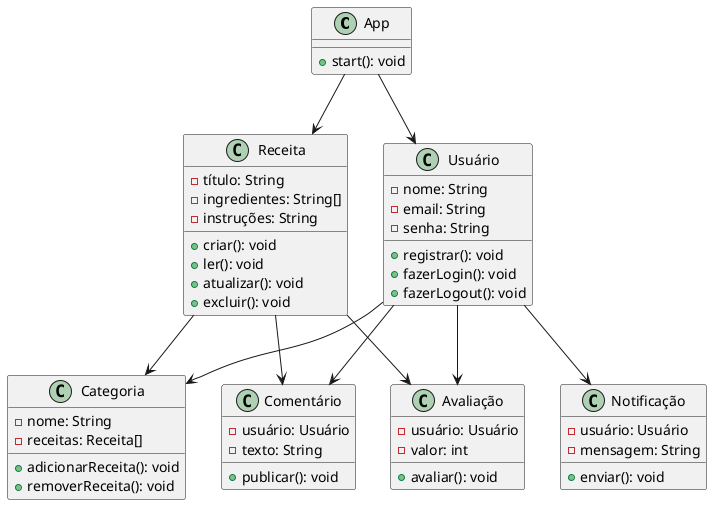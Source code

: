 @startuml

class App {
  + start(): void
}

class Usuário {
  - nome: String
  - email: String
  - senha: String
  + registrar(): void
  + fazerLogin(): void
  + fazerLogout(): void
}

class Receita {
  - título: String
  - ingredientes: String[]
  - instruções: String
  + criar(): void
  + ler(): void
  + atualizar(): void
  + excluir(): void
}

class Categoria {
  - nome: String
  - receitas: Receita[]
  + adicionarReceita(): void
  + removerReceita(): void
}

class Comentário {
  - usuário: Usuário
  - texto: String
  + publicar(): void
}

class Avaliação {
  - usuário: Usuário
  - valor: int
  + avaliar(): void
}

class Notificação {
  - usuário: Usuário
  - mensagem: String
  + enviar(): void
}

App --> Usuário
App --> Receita
Usuário --> Categoria
Usuário --> Comentário
Usuário --> Avaliação
Usuário --> Notificação
Receita --> Categoria
Receita --> Comentário
Receita --> Avaliação

@enduml
